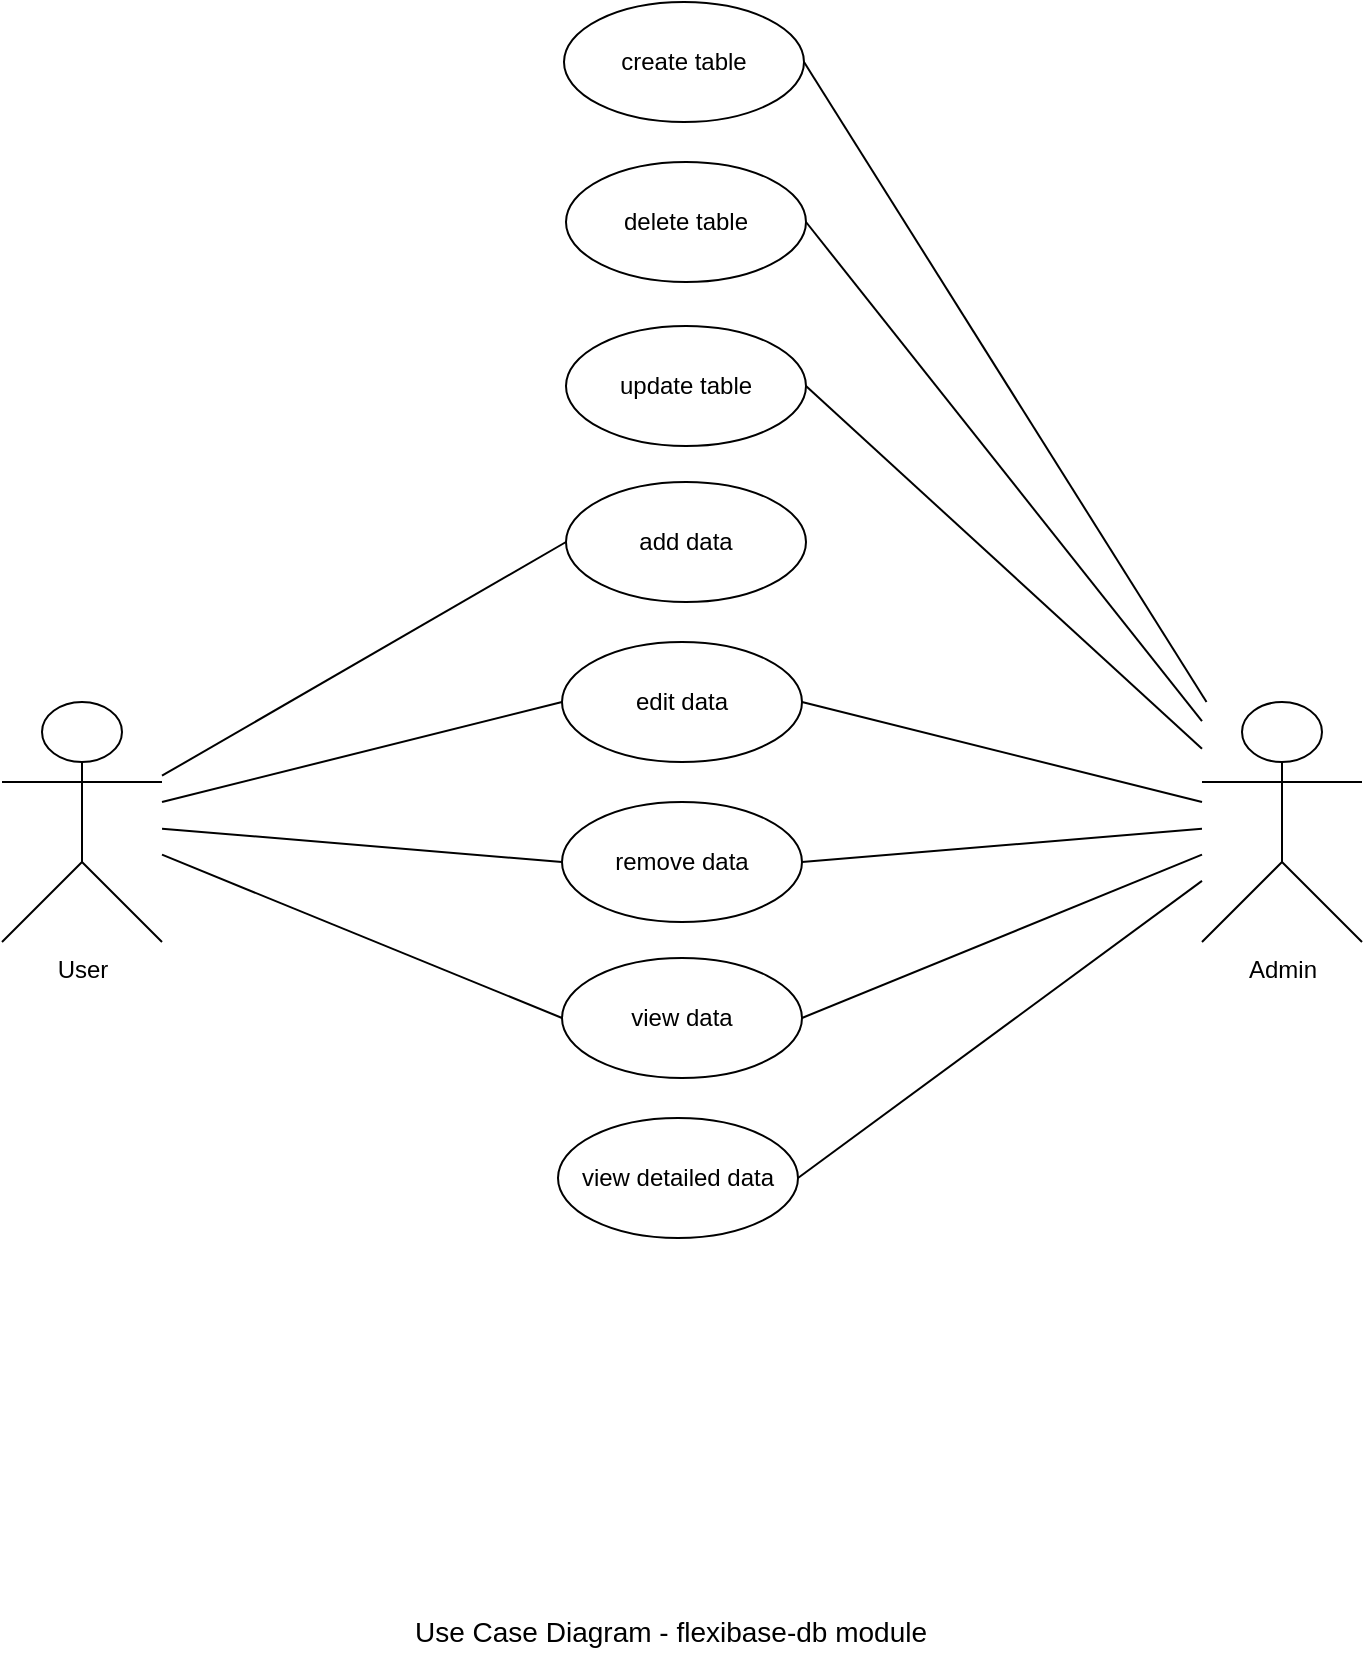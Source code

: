 <mxfile version="24.8.0">
  <diagram name="Page-1" id="PsVUVj_vMOhnz3THsT_R">
    <mxGraphModel dx="1050" dy="609" grid="1" gridSize="10" guides="1" tooltips="1" connect="1" arrows="1" fold="1" page="1" pageScale="1" pageWidth="827" pageHeight="1169" math="0" shadow="0">
      <root>
        <mxCell id="0" />
        <mxCell id="1" parent="0" />
        <mxCell id="R6qZ8VITsbT6s0D3TULc-1" value="User" style="shape=umlActor;verticalLabelPosition=bottom;verticalAlign=top;html=1;outlineConnect=0;" vertex="1" parent="1">
          <mxGeometry x="80" y="520" width="80" height="120" as="geometry" />
        </mxCell>
        <mxCell id="R6qZ8VITsbT6s0D3TULc-2" value="Admin" style="shape=umlActor;verticalLabelPosition=bottom;verticalAlign=top;html=1;outlineConnect=0;" vertex="1" parent="1">
          <mxGeometry x="680" y="520" width="80" height="120" as="geometry" />
        </mxCell>
        <mxCell id="R6qZ8VITsbT6s0D3TULc-3" value="create table" style="ellipse;whiteSpace=wrap;html=1;align=center;" vertex="1" parent="1">
          <mxGeometry x="361" y="170" width="120" height="60" as="geometry" />
        </mxCell>
        <mxCell id="R6qZ8VITsbT6s0D3TULc-4" value="delete table" style="ellipse;whiteSpace=wrap;html=1;align=center;" vertex="1" parent="1">
          <mxGeometry x="362" y="250" width="120" height="60" as="geometry" />
        </mxCell>
        <mxCell id="R6qZ8VITsbT6s0D3TULc-5" value="update table" style="ellipse;whiteSpace=wrap;html=1;align=center;" vertex="1" parent="1">
          <mxGeometry x="362" y="332" width="120" height="60" as="geometry" />
        </mxCell>
        <mxCell id="R6qZ8VITsbT6s0D3TULc-6" value="add data" style="ellipse;whiteSpace=wrap;html=1;align=center;" vertex="1" parent="1">
          <mxGeometry x="362" y="410" width="120" height="60" as="geometry" />
        </mxCell>
        <mxCell id="R6qZ8VITsbT6s0D3TULc-7" value="edit data" style="ellipse;whiteSpace=wrap;html=1;align=center;" vertex="1" parent="1">
          <mxGeometry x="360" y="490" width="120" height="60" as="geometry" />
        </mxCell>
        <mxCell id="R6qZ8VITsbT6s0D3TULc-11" value="" style="endArrow=none;html=1;rounded=0;entryX=0;entryY=0.5;entryDx=0;entryDy=0;" edge="1" parent="1" source="R6qZ8VITsbT6s0D3TULc-1" target="R6qZ8VITsbT6s0D3TULc-6">
          <mxGeometry relative="1" as="geometry">
            <mxPoint x="340" y="470" as="sourcePoint" />
            <mxPoint x="500" y="470" as="targetPoint" />
          </mxGeometry>
        </mxCell>
        <mxCell id="R6qZ8VITsbT6s0D3TULc-12" value="" style="endArrow=none;html=1;rounded=0;entryX=0;entryY=0.5;entryDx=0;entryDy=0;" edge="1" parent="1" source="R6qZ8VITsbT6s0D3TULc-1" target="R6qZ8VITsbT6s0D3TULc-7">
          <mxGeometry relative="1" as="geometry">
            <mxPoint x="340" y="470" as="sourcePoint" />
            <mxPoint x="500" y="470" as="targetPoint" />
          </mxGeometry>
        </mxCell>
        <mxCell id="R6qZ8VITsbT6s0D3TULc-13" value="" style="endArrow=none;html=1;rounded=0;exitX=1;exitY=0.5;exitDx=0;exitDy=0;" edge="1" parent="1" source="R6qZ8VITsbT6s0D3TULc-4" target="R6qZ8VITsbT6s0D3TULc-2">
          <mxGeometry relative="1" as="geometry">
            <mxPoint x="340" y="560" as="sourcePoint" />
            <mxPoint x="500" y="560" as="targetPoint" />
          </mxGeometry>
        </mxCell>
        <mxCell id="R6qZ8VITsbT6s0D3TULc-14" value="remove data" style="ellipse;whiteSpace=wrap;html=1;align=center;" vertex="1" parent="1">
          <mxGeometry x="360" y="570" width="120" height="60" as="geometry" />
        </mxCell>
        <mxCell id="R6qZ8VITsbT6s0D3TULc-15" value="view data" style="ellipse;whiteSpace=wrap;html=1;align=center;" vertex="1" parent="1">
          <mxGeometry x="360" y="648" width="120" height="60" as="geometry" />
        </mxCell>
        <mxCell id="R6qZ8VITsbT6s0D3TULc-16" value="view detailed data" style="ellipse;whiteSpace=wrap;html=1;align=center;" vertex="1" parent="1">
          <mxGeometry x="358" y="728" width="120" height="60" as="geometry" />
        </mxCell>
        <mxCell id="R6qZ8VITsbT6s0D3TULc-17" value="" style="endArrow=none;html=1;rounded=0;exitX=1;exitY=0.5;exitDx=0;exitDy=0;" edge="1" parent="1" source="R6qZ8VITsbT6s0D3TULc-14" target="R6qZ8VITsbT6s0D3TULc-2">
          <mxGeometry relative="1" as="geometry">
            <mxPoint x="340" y="720" as="sourcePoint" />
            <mxPoint x="500" y="720" as="targetPoint" />
          </mxGeometry>
        </mxCell>
        <mxCell id="R6qZ8VITsbT6s0D3TULc-19" value="" style="endArrow=none;html=1;rounded=0;exitX=1;exitY=0.5;exitDx=0;exitDy=0;" edge="1" parent="1" source="R6qZ8VITsbT6s0D3TULc-15" target="R6qZ8VITsbT6s0D3TULc-2">
          <mxGeometry relative="1" as="geometry">
            <mxPoint x="340" y="710" as="sourcePoint" />
            <mxPoint x="500" y="710" as="targetPoint" />
          </mxGeometry>
        </mxCell>
        <mxCell id="R6qZ8VITsbT6s0D3TULc-20" value="" style="endArrow=none;html=1;rounded=0;exitX=1;exitY=0.5;exitDx=0;exitDy=0;" edge="1" parent="1" source="R6qZ8VITsbT6s0D3TULc-16" target="R6qZ8VITsbT6s0D3TULc-2">
          <mxGeometry relative="1" as="geometry">
            <mxPoint x="340" y="710" as="sourcePoint" />
            <mxPoint x="500" y="710" as="targetPoint" />
          </mxGeometry>
        </mxCell>
        <mxCell id="R6qZ8VITsbT6s0D3TULc-22" value="&lt;font style=&quot;font-size: 14px;&quot;&gt;Use Case Diagram - flexibase-db module&lt;/font&gt;" style="text;html=1;align=center;verticalAlign=middle;resizable=0;points=[];autosize=1;strokeColor=none;fillColor=none;" vertex="1" parent="1">
          <mxGeometry x="274" y="970" width="280" height="30" as="geometry" />
        </mxCell>
        <mxCell id="R6qZ8VITsbT6s0D3TULc-23" value="" style="endArrow=none;html=1;rounded=0;exitX=1;exitY=0.5;exitDx=0;exitDy=0;" edge="1" parent="1" source="R6qZ8VITsbT6s0D3TULc-3" target="R6qZ8VITsbT6s0D3TULc-2">
          <mxGeometry width="50" height="50" relative="1" as="geometry">
            <mxPoint x="390" y="410" as="sourcePoint" />
            <mxPoint x="440" y="360" as="targetPoint" />
          </mxGeometry>
        </mxCell>
        <mxCell id="R6qZ8VITsbT6s0D3TULc-24" value="" style="endArrow=none;html=1;rounded=0;exitX=1;exitY=0.5;exitDx=0;exitDy=0;" edge="1" parent="1" source="R6qZ8VITsbT6s0D3TULc-5" target="R6qZ8VITsbT6s0D3TULc-2">
          <mxGeometry width="50" height="50" relative="1" as="geometry">
            <mxPoint x="390" y="590" as="sourcePoint" />
            <mxPoint x="440" y="540" as="targetPoint" />
          </mxGeometry>
        </mxCell>
        <mxCell id="R6qZ8VITsbT6s0D3TULc-25" value="" style="endArrow=none;html=1;rounded=0;exitX=1;exitY=0.5;exitDx=0;exitDy=0;" edge="1" parent="1" source="R6qZ8VITsbT6s0D3TULc-7" target="R6qZ8VITsbT6s0D3TULc-2">
          <mxGeometry relative="1" as="geometry">
            <mxPoint x="330" y="560" as="sourcePoint" />
            <mxPoint x="490" y="560" as="targetPoint" />
          </mxGeometry>
        </mxCell>
        <mxCell id="R6qZ8VITsbT6s0D3TULc-26" value="" style="endArrow=none;html=1;rounded=0;entryX=0;entryY=0.5;entryDx=0;entryDy=0;" edge="1" parent="1" source="R6qZ8VITsbT6s0D3TULc-1" target="R6qZ8VITsbT6s0D3TULc-14">
          <mxGeometry relative="1" as="geometry">
            <mxPoint x="330" y="590" as="sourcePoint" />
            <mxPoint x="490" y="590" as="targetPoint" />
          </mxGeometry>
        </mxCell>
        <mxCell id="R6qZ8VITsbT6s0D3TULc-27" value="" style="endArrow=none;html=1;rounded=0;entryX=0;entryY=0.5;entryDx=0;entryDy=0;" edge="1" parent="1" source="R6qZ8VITsbT6s0D3TULc-1" target="R6qZ8VITsbT6s0D3TULc-15">
          <mxGeometry relative="1" as="geometry">
            <mxPoint x="330" y="590" as="sourcePoint" />
            <mxPoint x="490" y="590" as="targetPoint" />
          </mxGeometry>
        </mxCell>
      </root>
    </mxGraphModel>
  </diagram>
</mxfile>
